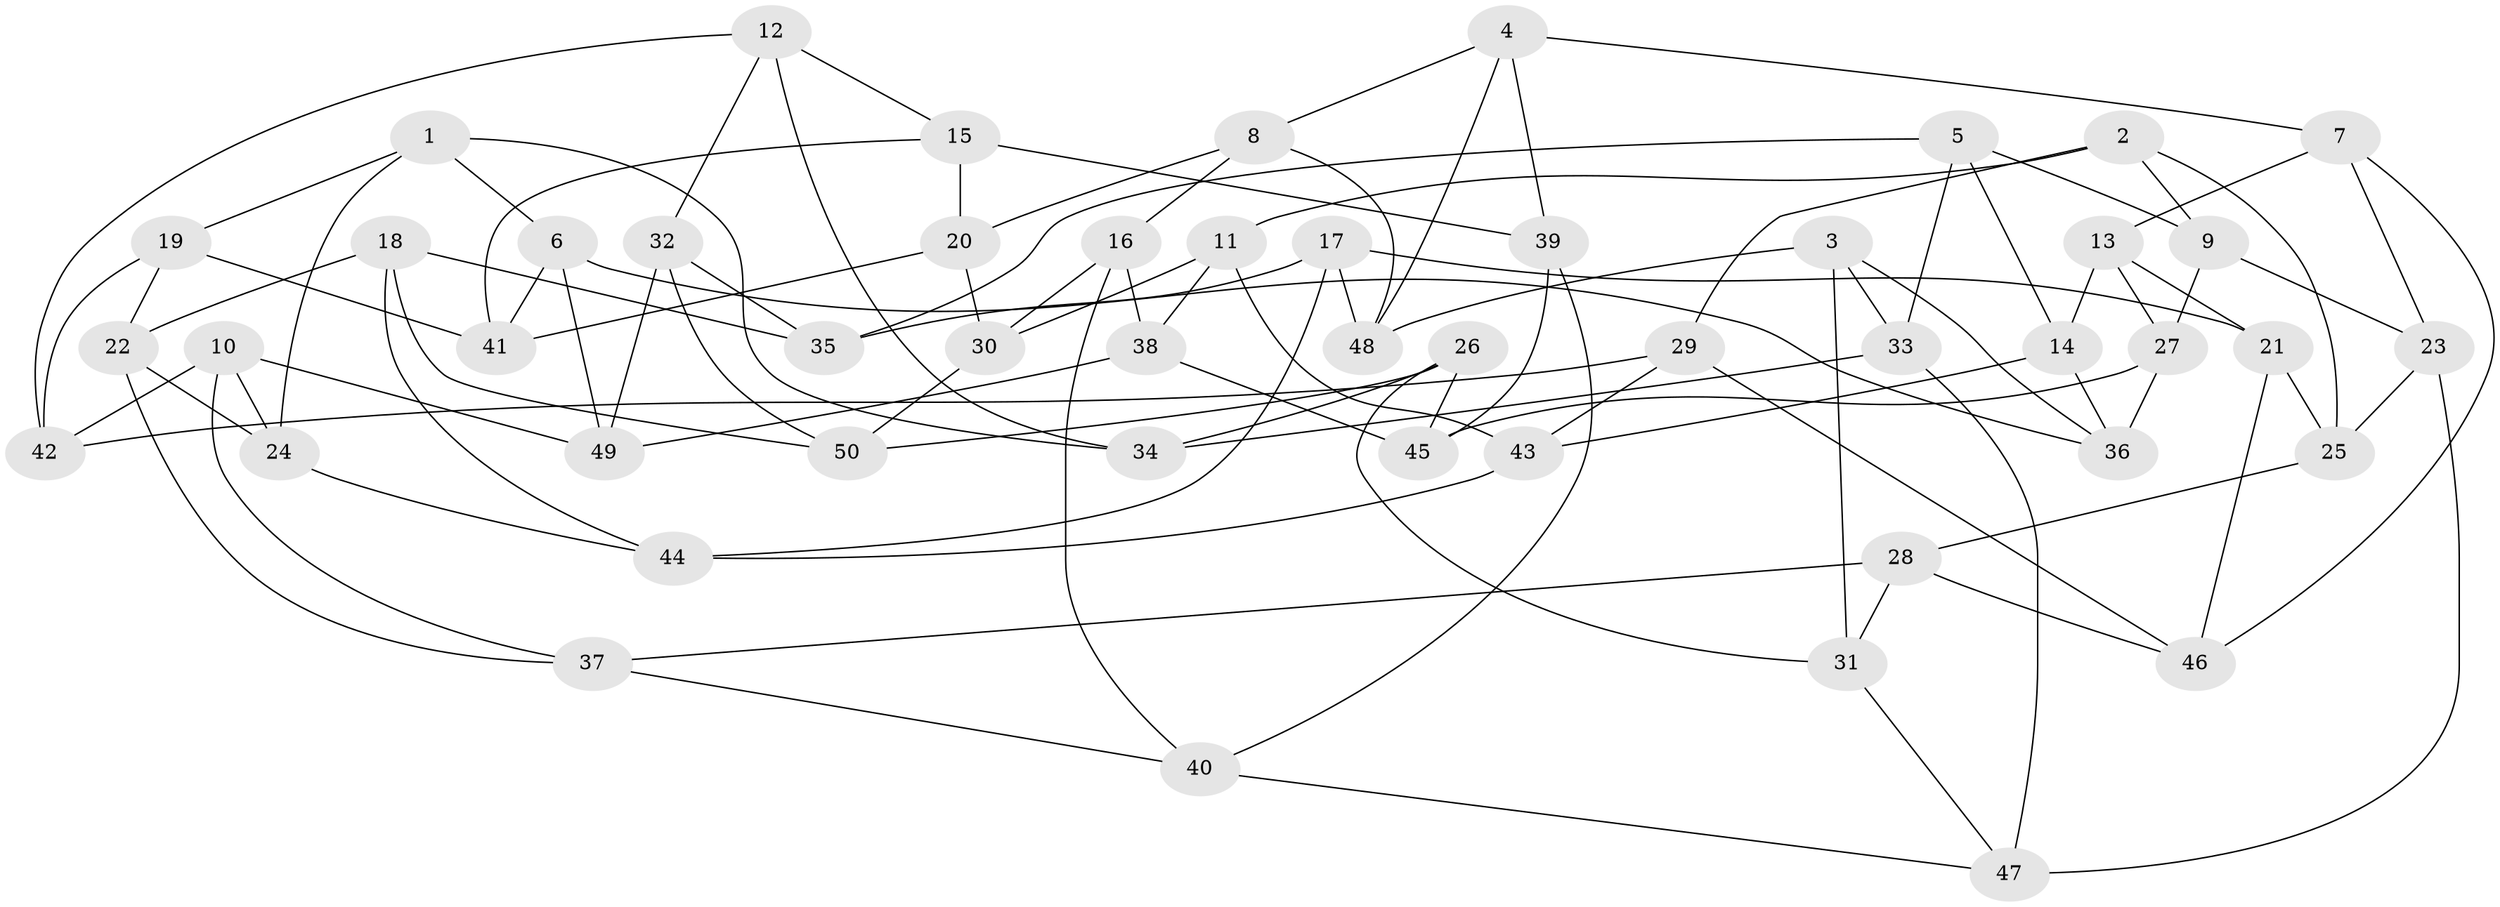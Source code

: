 // coarse degree distribution, {3: 0.0625, 6: 0.3125, 5: 0.4375, 4: 0.0625, 7: 0.0625, 9: 0.0625}
// Generated by graph-tools (version 1.1) at 2025/38/03/04/25 23:38:07]
// undirected, 50 vertices, 100 edges
graph export_dot {
  node [color=gray90,style=filled];
  1;
  2;
  3;
  4;
  5;
  6;
  7;
  8;
  9;
  10;
  11;
  12;
  13;
  14;
  15;
  16;
  17;
  18;
  19;
  20;
  21;
  22;
  23;
  24;
  25;
  26;
  27;
  28;
  29;
  30;
  31;
  32;
  33;
  34;
  35;
  36;
  37;
  38;
  39;
  40;
  41;
  42;
  43;
  44;
  45;
  46;
  47;
  48;
  49;
  50;
  1 -- 24;
  1 -- 6;
  1 -- 34;
  1 -- 19;
  2 -- 9;
  2 -- 25;
  2 -- 11;
  2 -- 29;
  3 -- 36;
  3 -- 33;
  3 -- 31;
  3 -- 48;
  4 -- 8;
  4 -- 48;
  4 -- 7;
  4 -- 39;
  5 -- 35;
  5 -- 14;
  5 -- 33;
  5 -- 9;
  6 -- 41;
  6 -- 36;
  6 -- 49;
  7 -- 46;
  7 -- 13;
  7 -- 23;
  8 -- 20;
  8 -- 16;
  8 -- 48;
  9 -- 27;
  9 -- 23;
  10 -- 49;
  10 -- 42;
  10 -- 24;
  10 -- 37;
  11 -- 30;
  11 -- 38;
  11 -- 43;
  12 -- 15;
  12 -- 32;
  12 -- 34;
  12 -- 42;
  13 -- 21;
  13 -- 27;
  13 -- 14;
  14 -- 36;
  14 -- 43;
  15 -- 41;
  15 -- 39;
  15 -- 20;
  16 -- 30;
  16 -- 40;
  16 -- 38;
  17 -- 48;
  17 -- 35;
  17 -- 44;
  17 -- 21;
  18 -- 35;
  18 -- 44;
  18 -- 22;
  18 -- 50;
  19 -- 42;
  19 -- 22;
  19 -- 41;
  20 -- 41;
  20 -- 30;
  21 -- 25;
  21 -- 46;
  22 -- 24;
  22 -- 37;
  23 -- 47;
  23 -- 25;
  24 -- 44;
  25 -- 28;
  26 -- 34;
  26 -- 31;
  26 -- 45;
  26 -- 50;
  27 -- 36;
  27 -- 45;
  28 -- 37;
  28 -- 31;
  28 -- 46;
  29 -- 46;
  29 -- 43;
  29 -- 42;
  30 -- 50;
  31 -- 47;
  32 -- 50;
  32 -- 35;
  32 -- 49;
  33 -- 47;
  33 -- 34;
  37 -- 40;
  38 -- 49;
  38 -- 45;
  39 -- 40;
  39 -- 45;
  40 -- 47;
  43 -- 44;
}
